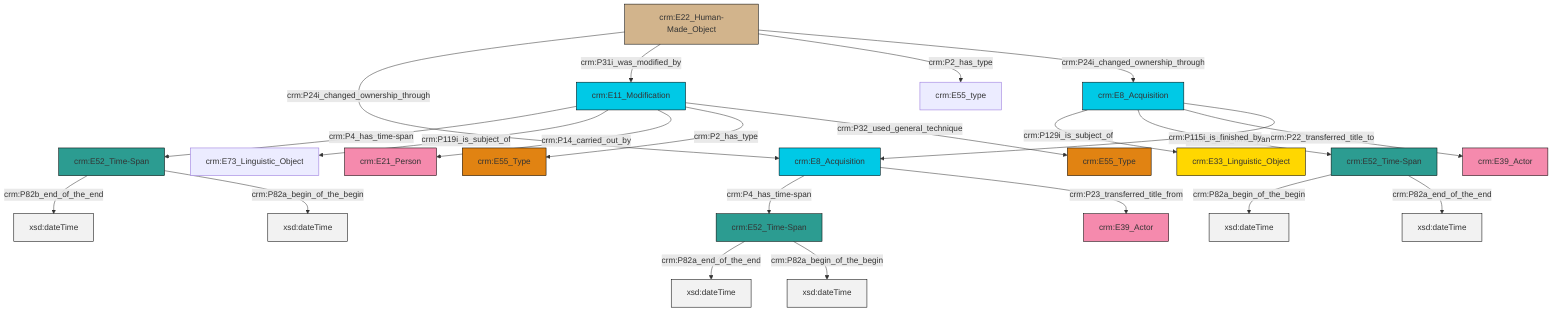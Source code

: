 graph TD
classDef Literal fill:#f2f2f2,stroke:#000000;
classDef CRM_Entity fill:#FFFFFF,stroke:#000000;
classDef Temporal_Entity fill:#00C9E6, stroke:#000000;
classDef Type fill:#E18312, stroke:#000000;
classDef Time-Span fill:#2C9C91, stroke:#000000;
classDef Appellation fill:#FFEB7F, stroke:#000000;
classDef Place fill:#008836, stroke:#000000;
classDef Persistent_Item fill:#B266B2, stroke:#000000;
classDef Conceptual_Object fill:#FFD700, stroke:#000000;
classDef Physical_Thing fill:#D2B48C, stroke:#000000;
classDef Actor fill:#f58aad, stroke:#000000;
classDef PC_Classes fill:#4ce600, stroke:#000000;
classDef Multi fill:#cccccc,stroke:#000000;

2["crm:E22_Human-Made_Object"]:::Physical_Thing -->|crm:P24i_changed_ownership_through| 3["crm:E8_Acquisition"]:::Temporal_Entity
3["crm:E8_Acquisition"]:::Temporal_Entity -->|crm:P4_has_time-span| 4["crm:E52_Time-Span"]:::Time-Span
5["crm:E52_Time-Span"]:::Time-Span -->|crm:P82b_end_of_the_end| 6[xsd:dateTime]:::Literal
9["crm:E11_Modification"]:::Temporal_Entity -->|crm:P4_has_time-span| 5["crm:E52_Time-Span"]:::Time-Span
5["crm:E52_Time-Span"]:::Time-Span -->|crm:P82a_begin_of_the_begin| 12[xsd:dateTime]:::Literal
3["crm:E8_Acquisition"]:::Temporal_Entity -->|crm:P23_transferred_title_from| 13["crm:E39_Actor"]:::Actor
18["crm:E52_Time-Span"]:::Time-Span -->|crm:P82a_begin_of_the_begin| 19[xsd:dateTime]:::Literal
14["crm:E8_Acquisition"]:::Temporal_Entity -->|crm:P129i_is_subject_of| 7["crm:E33_Linguistic_Object"]:::Conceptual_Object
9["crm:E11_Modification"]:::Temporal_Entity -->|crm:P119i_is_subject_of| 10["crm:E73_Linguistic_Object"]:::Default
9["crm:E11_Modification"]:::Temporal_Entity -->|crm:P14_carried_out_by| 0["crm:E21_Person"]:::Actor
9["crm:E11_Modification"]:::Temporal_Entity -->|crm:P2_has_type| 21["crm:E55_Type"]:::Type
2["crm:E22_Human-Made_Object"]:::Physical_Thing -->|crm:P31i_was_modified_by| 9["crm:E11_Modification"]:::Temporal_Entity
2["crm:E22_Human-Made_Object"]:::Physical_Thing -->|crm:P2_has_type| 25["crm:E55_type"]:::Default
14["crm:E8_Acquisition"]:::Temporal_Entity -->|crm:P4_has_time-span| 18["crm:E52_Time-Span"]:::Time-Span
4["crm:E52_Time-Span"]:::Time-Span -->|crm:P82a_end_of_the_end| 28[xsd:dateTime]:::Literal
14["crm:E8_Acquisition"]:::Temporal_Entity -->|crm:P22_transferred_title_to| 26["crm:E39_Actor"]:::Actor
18["crm:E52_Time-Span"]:::Time-Span -->|crm:P82a_end_of_the_end| 32[xsd:dateTime]:::Literal
4["crm:E52_Time-Span"]:::Time-Span -->|crm:P82a_begin_of_the_begin| 33[xsd:dateTime]:::Literal
2["crm:E22_Human-Made_Object"]:::Physical_Thing -->|crm:P24i_changed_ownership_through| 14["crm:E8_Acquisition"]:::Temporal_Entity
9["crm:E11_Modification"]:::Temporal_Entity -->|crm:P32_used_general_technique| 16["crm:E55_Type"]:::Type
14["crm:E8_Acquisition"]:::Temporal_Entity -->|crm:P115i_is_finished_by| 3["crm:E8_Acquisition"]:::Temporal_Entity